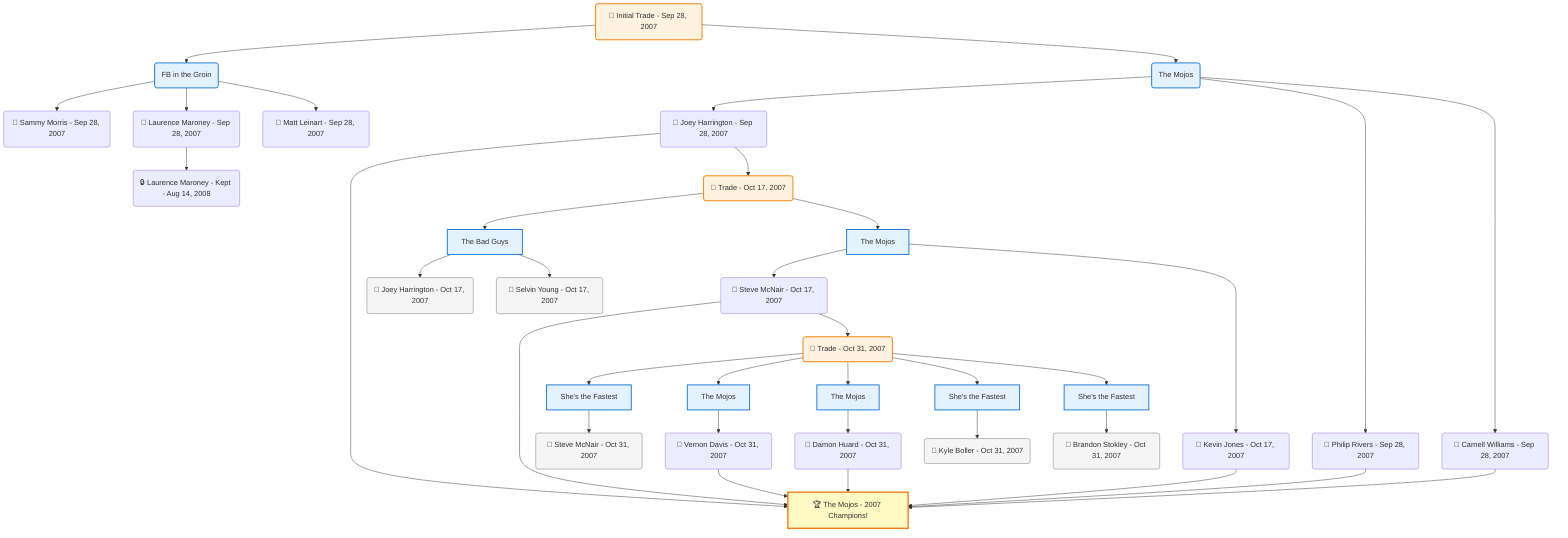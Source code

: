flowchart TD

    TRADE_MAIN("🔄 Initial Trade - Sep 28, 2007")
    TEAM_1("FB in the Groin")
    TEAM_2("The Mojos")
    NODE_06f86122-bf1f-4706-aaef-0c0b15d6017c("🔄 Sammy Morris - Sep 28, 2007")
    NODE_ba4bebe6-7525-42fc-9fb1-330db6b9ab86("🔄 Laurence Maroney - Sep 28, 2007")
    NODE_59e4a406-ba59-4628-9e19-29466296b688("🔒 Laurence Maroney - Kept - Aug 14, 2008")
    NODE_63761cd1-1e59-4f5e-a974-7670e1a375fa("🔄 Joey Harrington - Sep 28, 2007")
    CHAMP_bbe2d0ad-54cf-4c22-be82-b2a5f262a157_2007["🏆 The Mojos - 2007 Champions!"]
    TRADE_1b4d0f11-1881-4e5e-a133-cbeb4ea102e1_3("🔄 Trade - Oct 17, 2007")
    TEAM_b2220d1a-ff75-4622-9757-09978901110f_4["The Bad Guys"]
    NODE_ff8a8e01-b8e6-4e95-953a-4f0ee95779c9("🔄 Joey Harrington - Oct 17, 2007")
    NODE_42c3e932-297a-4f55-89e0-effc9dcc9e8b("🔄 Selvin Young - Oct 17, 2007")
    TEAM_bbe2d0ad-54cf-4c22-be82-b2a5f262a157_5["The Mojos"]
    NODE_bd4b06ca-c724-49ee-8c36-0a63bff38398("🔄 Steve McNair - Oct 17, 2007")
    TRADE_7a5ae827-06d7-45d2-b3ac-8a66e8e0b6a6_6("🔄 Trade - Oct 31, 2007")
    TEAM_4449259f-64af-44fd-9235-1facc0926234_7["She's the Fastest"]
    NODE_070d2e46-51f5-4628-9295-e6ecc3131ee8("🔄 Steve McNair - Oct 31, 2007")
    TEAM_bbe2d0ad-54cf-4c22-be82-b2a5f262a157_8["The Mojos"]
    NODE_7165dcbf-64dd-4488-b1b1-878288808636("🔄 Vernon Davis - Oct 31, 2007")
    TEAM_bbe2d0ad-54cf-4c22-be82-b2a5f262a157_9["The Mojos"]
    NODE_0a8e9daa-d9a2-4b0c-9264-bf8dc0c97146("🔄 Damon Huard - Oct 31, 2007")
    TEAM_4449259f-64af-44fd-9235-1facc0926234_10["She's the Fastest"]
    NODE_df7461d0-3e68-47bb-84de-df0c0665efe1("🔄 Kyle Boller - Oct 31, 2007")
    TEAM_4449259f-64af-44fd-9235-1facc0926234_11["She's the Fastest"]
    NODE_d059a32b-b08d-4c77-b82f-ec266b3bb976("🔄 Brandon Stokley - Oct 31, 2007")
    NODE_ebad2040-50a5-41d8-9aee-69d15f0422cf("🔄 Kevin Jones - Oct 17, 2007")
    NODE_baa6a48a-f671-47d9-9863-97fc4fa9d902("🔄 Philip Rivers - Sep 28, 2007")
    NODE_b39337ee-1e27-4cc3-8b51-f380cc26a556("🔄 Matt Leinart - Sep 28, 2007")
    NODE_05a4a76a-fc7f-4622-9dff-fa19140c5b42("🔄 Carnell Williams - Sep 28, 2007")

    TRADE_MAIN --> TEAM_1
    TRADE_MAIN --> TEAM_2
    TEAM_1 --> NODE_06f86122-bf1f-4706-aaef-0c0b15d6017c
    TEAM_1 --> NODE_ba4bebe6-7525-42fc-9fb1-330db6b9ab86
    NODE_ba4bebe6-7525-42fc-9fb1-330db6b9ab86 --> NODE_59e4a406-ba59-4628-9e19-29466296b688
    TEAM_2 --> NODE_63761cd1-1e59-4f5e-a974-7670e1a375fa
    NODE_63761cd1-1e59-4f5e-a974-7670e1a375fa --> CHAMP_bbe2d0ad-54cf-4c22-be82-b2a5f262a157_2007
    NODE_63761cd1-1e59-4f5e-a974-7670e1a375fa --> TRADE_1b4d0f11-1881-4e5e-a133-cbeb4ea102e1_3
    TRADE_1b4d0f11-1881-4e5e-a133-cbeb4ea102e1_3 --> TEAM_b2220d1a-ff75-4622-9757-09978901110f_4
    TEAM_b2220d1a-ff75-4622-9757-09978901110f_4 --> NODE_ff8a8e01-b8e6-4e95-953a-4f0ee95779c9
    TEAM_b2220d1a-ff75-4622-9757-09978901110f_4 --> NODE_42c3e932-297a-4f55-89e0-effc9dcc9e8b
    TRADE_1b4d0f11-1881-4e5e-a133-cbeb4ea102e1_3 --> TEAM_bbe2d0ad-54cf-4c22-be82-b2a5f262a157_5
    TEAM_bbe2d0ad-54cf-4c22-be82-b2a5f262a157_5 --> NODE_bd4b06ca-c724-49ee-8c36-0a63bff38398
    NODE_bd4b06ca-c724-49ee-8c36-0a63bff38398 --> CHAMP_bbe2d0ad-54cf-4c22-be82-b2a5f262a157_2007
    NODE_bd4b06ca-c724-49ee-8c36-0a63bff38398 --> TRADE_7a5ae827-06d7-45d2-b3ac-8a66e8e0b6a6_6
    TRADE_7a5ae827-06d7-45d2-b3ac-8a66e8e0b6a6_6 --> TEAM_4449259f-64af-44fd-9235-1facc0926234_7
    TEAM_4449259f-64af-44fd-9235-1facc0926234_7 --> NODE_070d2e46-51f5-4628-9295-e6ecc3131ee8
    TRADE_7a5ae827-06d7-45d2-b3ac-8a66e8e0b6a6_6 --> TEAM_bbe2d0ad-54cf-4c22-be82-b2a5f262a157_8
    TEAM_bbe2d0ad-54cf-4c22-be82-b2a5f262a157_8 --> NODE_7165dcbf-64dd-4488-b1b1-878288808636
    NODE_7165dcbf-64dd-4488-b1b1-878288808636 --> CHAMP_bbe2d0ad-54cf-4c22-be82-b2a5f262a157_2007
    TRADE_7a5ae827-06d7-45d2-b3ac-8a66e8e0b6a6_6 --> TEAM_bbe2d0ad-54cf-4c22-be82-b2a5f262a157_9
    TEAM_bbe2d0ad-54cf-4c22-be82-b2a5f262a157_9 --> NODE_0a8e9daa-d9a2-4b0c-9264-bf8dc0c97146
    NODE_0a8e9daa-d9a2-4b0c-9264-bf8dc0c97146 --> CHAMP_bbe2d0ad-54cf-4c22-be82-b2a5f262a157_2007
    TRADE_7a5ae827-06d7-45d2-b3ac-8a66e8e0b6a6_6 --> TEAM_4449259f-64af-44fd-9235-1facc0926234_10
    TEAM_4449259f-64af-44fd-9235-1facc0926234_10 --> NODE_df7461d0-3e68-47bb-84de-df0c0665efe1
    TRADE_7a5ae827-06d7-45d2-b3ac-8a66e8e0b6a6_6 --> TEAM_4449259f-64af-44fd-9235-1facc0926234_11
    TEAM_4449259f-64af-44fd-9235-1facc0926234_11 --> NODE_d059a32b-b08d-4c77-b82f-ec266b3bb976
    TEAM_bbe2d0ad-54cf-4c22-be82-b2a5f262a157_5 --> NODE_ebad2040-50a5-41d8-9aee-69d15f0422cf
    NODE_ebad2040-50a5-41d8-9aee-69d15f0422cf --> CHAMP_bbe2d0ad-54cf-4c22-be82-b2a5f262a157_2007
    TEAM_2 --> NODE_baa6a48a-f671-47d9-9863-97fc4fa9d902
    NODE_baa6a48a-f671-47d9-9863-97fc4fa9d902 --> CHAMP_bbe2d0ad-54cf-4c22-be82-b2a5f262a157_2007
    TEAM_1 --> NODE_b39337ee-1e27-4cc3-8b51-f380cc26a556
    TEAM_2 --> NODE_05a4a76a-fc7f-4622-9dff-fa19140c5b42
    NODE_05a4a76a-fc7f-4622-9dff-fa19140c5b42 --> CHAMP_bbe2d0ad-54cf-4c22-be82-b2a5f262a157_2007

    %% Node styling
    classDef teamNode fill:#e3f2fd,stroke:#1976d2,stroke-width:2px
    classDef tradeNode fill:#fff3e0,stroke:#f57c00,stroke-width:2px
    classDef playerNode fill:#f3e5f5,stroke:#7b1fa2,stroke-width:1px
    classDef nonRootPlayerNode fill:#f5f5f5,stroke:#757575,stroke-width:1px
    classDef endNode fill:#ffebee,stroke:#c62828,stroke-width:2px
    classDef waiverNode fill:#e8f5e8,stroke:#388e3c,stroke-width:2px
    classDef championshipNode fill:#fff9c4,stroke:#f57f17,stroke-width:3px

    class TEAM_1,TEAM_2,TEAM_b2220d1a-ff75-4622-9757-09978901110f_4,TEAM_bbe2d0ad-54cf-4c22-be82-b2a5f262a157_5,TEAM_4449259f-64af-44fd-9235-1facc0926234_7,TEAM_bbe2d0ad-54cf-4c22-be82-b2a5f262a157_8,TEAM_bbe2d0ad-54cf-4c22-be82-b2a5f262a157_9,TEAM_4449259f-64af-44fd-9235-1facc0926234_10,TEAM_4449259f-64af-44fd-9235-1facc0926234_11 teamNode
    class CHAMP_bbe2d0ad-54cf-4c22-be82-b2a5f262a157_2007 championshipNode
    class NODE_ff8a8e01-b8e6-4e95-953a-4f0ee95779c9,NODE_42c3e932-297a-4f55-89e0-effc9dcc9e8b,NODE_070d2e46-51f5-4628-9295-e6ecc3131ee8,NODE_df7461d0-3e68-47bb-84de-df0c0665efe1,NODE_d059a32b-b08d-4c77-b82f-ec266b3bb976 nonRootPlayerNode
    class TRADE_MAIN,TRADE_1b4d0f11-1881-4e5e-a133-cbeb4ea102e1_3,TRADE_7a5ae827-06d7-45d2-b3ac-8a66e8e0b6a6_6 tradeNode